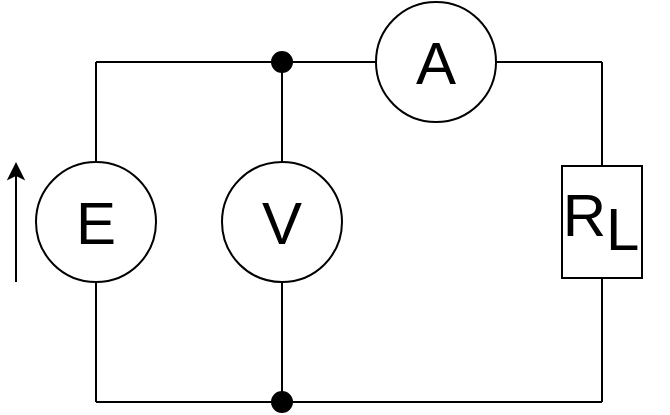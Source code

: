 <mxfile version="20.8.3" type="device"><diagram id="BxC-9DBweR2X27GjCyRl" name="Page-1"><mxGraphModel dx="545" dy="370" grid="1" gridSize="10" guides="1" tooltips="1" connect="1" arrows="1" fold="1" page="1" pageScale="1" pageWidth="827" pageHeight="1169" math="0" shadow="0"><root><mxCell id="0"/><mxCell id="1" parent="0"/><mxCell id="zLBGGNfvd89MkTKkB7O9-1" value="" style="ellipse;whiteSpace=wrap;html=1;aspect=fixed;" vertex="1" parent="1"><mxGeometry x="90" y="250" width="60" height="60" as="geometry"/></mxCell><mxCell id="zLBGGNfvd89MkTKkB7O9-2" value="E" style="text;html=1;strokeColor=none;fillColor=none;align=center;verticalAlign=middle;whiteSpace=wrap;rounded=0;fontSize=30;" vertex="1" parent="1"><mxGeometry x="90" y="265" width="60" height="30" as="geometry"/></mxCell><mxCell id="zLBGGNfvd89MkTKkB7O9-3" value="" style="endArrow=classic;html=1;rounded=0;fontSize=35;" edge="1" parent="1"><mxGeometry width="50" height="50" relative="1" as="geometry"><mxPoint x="80" y="310" as="sourcePoint"/><mxPoint x="80" y="250" as="targetPoint"/></mxGeometry></mxCell><mxCell id="zLBGGNfvd89MkTKkB7O9-4" value="" style="endArrow=none;html=1;rounded=0;fontSize=35;exitX=0.5;exitY=0;exitDx=0;exitDy=0;" edge="1" parent="1" source="zLBGGNfvd89MkTKkB7O9-1"><mxGeometry width="50" height="50" relative="1" as="geometry"><mxPoint x="390" y="360" as="sourcePoint"/><mxPoint x="120" y="200" as="targetPoint"/></mxGeometry></mxCell><mxCell id="zLBGGNfvd89MkTKkB7O9-5" value="" style="endArrow=none;html=1;rounded=0;fontSize=35;entryX=0.5;entryY=1;entryDx=0;entryDy=0;" edge="1" parent="1" target="zLBGGNfvd89MkTKkB7O9-1"><mxGeometry width="50" height="50" relative="1" as="geometry"><mxPoint x="120" y="370" as="sourcePoint"/><mxPoint x="440" y="310" as="targetPoint"/></mxGeometry></mxCell><mxCell id="zLBGGNfvd89MkTKkB7O9-6" value="" style="endArrow=none;html=1;rounded=0;fontSize=35;" edge="1" parent="1"><mxGeometry width="50" height="50" relative="1" as="geometry"><mxPoint x="210" y="200" as="sourcePoint"/><mxPoint x="120" y="200" as="targetPoint"/></mxGeometry></mxCell><mxCell id="zLBGGNfvd89MkTKkB7O9-7" value="" style="rounded=0;whiteSpace=wrap;html=1;fontSize=35;rotation=90;" vertex="1" parent="1"><mxGeometry x="345" y="260" width="56" height="40" as="geometry"/></mxCell><mxCell id="zLBGGNfvd89MkTKkB7O9-8" value="R&lt;sub style=&quot;font-size: 30px;&quot;&gt;L&lt;/sub&gt;" style="text;html=1;strokeColor=none;fillColor=none;align=center;verticalAlign=middle;whiteSpace=wrap;rounded=0;fontSize=30;spacingLeft=-7;" vertex="1" parent="1"><mxGeometry x="346" y="265" width="60" height="30" as="geometry"/></mxCell><mxCell id="zLBGGNfvd89MkTKkB7O9-9" value="" style="endArrow=none;html=1;rounded=0;fontSize=35;" edge="1" parent="1"><mxGeometry width="50" height="50" relative="1" as="geometry"><mxPoint x="213" y="370" as="sourcePoint"/><mxPoint x="120" y="370" as="targetPoint"/></mxGeometry></mxCell><mxCell id="zLBGGNfvd89MkTKkB7O9-12" value="" style="ellipse;whiteSpace=wrap;html=1;aspect=fixed;fontSize=30;" vertex="1" parent="1"><mxGeometry x="183" y="250" width="60" height="60" as="geometry"/></mxCell><mxCell id="zLBGGNfvd89MkTKkB7O9-13" value="V" style="text;html=1;strokeColor=none;fillColor=none;align=center;verticalAlign=middle;whiteSpace=wrap;rounded=0;fontSize=30;" vertex="1" parent="1"><mxGeometry x="183" y="265" width="60" height="30" as="geometry"/></mxCell><mxCell id="zLBGGNfvd89MkTKkB7O9-17" value="" style="endArrow=none;html=1;rounded=0;fontSize=30;" edge="1" parent="1"><mxGeometry width="50" height="50" relative="1" as="geometry"><mxPoint x="200" y="370" as="sourcePoint"/><mxPoint x="373" y="370" as="targetPoint"/></mxGeometry></mxCell><mxCell id="zLBGGNfvd89MkTKkB7O9-27" value="" style="ellipse;whiteSpace=wrap;html=1;aspect=fixed;fontSize=30;fillColor=#000000;" vertex="1" parent="1"><mxGeometry x="208" y="365" width="10" height="10" as="geometry"/></mxCell><mxCell id="zLBGGNfvd89MkTKkB7O9-28" value="" style="ellipse;whiteSpace=wrap;html=1;aspect=fixed;fontSize=30;fillColor=#000000;" vertex="1" parent="1"><mxGeometry x="208" y="195" width="10" height="10" as="geometry"/></mxCell><mxCell id="zLBGGNfvd89MkTKkB7O9-32" value="" style="ellipse;whiteSpace=wrap;html=1;aspect=fixed;strokeColor=#000000;fontSize=30;fillColor=#FFFFFF;" vertex="1" parent="1"><mxGeometry x="260" y="170" width="60" height="60" as="geometry"/></mxCell><mxCell id="zLBGGNfvd89MkTKkB7O9-33" value="A" style="text;html=1;strokeColor=none;fillColor=none;align=center;verticalAlign=middle;whiteSpace=wrap;rounded=0;fontSize=30;" vertex="1" parent="1"><mxGeometry x="260" y="185" width="60" height="30" as="geometry"/></mxCell><mxCell id="zLBGGNfvd89MkTKkB7O9-34" value="" style="endArrow=none;html=1;rounded=0;fontSize=30;entryX=0;entryY=0.5;entryDx=0;entryDy=0;exitX=0;exitY=0.5;exitDx=0;exitDy=0;" edge="1" parent="1" source="zLBGGNfvd89MkTKkB7O9-28" target="zLBGGNfvd89MkTKkB7O9-33"><mxGeometry width="50" height="50" relative="1" as="geometry"><mxPoint x="260" y="270" as="sourcePoint"/><mxPoint x="310" y="220" as="targetPoint"/></mxGeometry></mxCell><mxCell id="zLBGGNfvd89MkTKkB7O9-35" value="" style="endArrow=none;html=1;rounded=0;fontSize=30;entryX=1;entryY=0.5;entryDx=0;entryDy=0;" edge="1" parent="1" target="zLBGGNfvd89MkTKkB7O9-33"><mxGeometry width="50" height="50" relative="1" as="geometry"><mxPoint x="373" y="200" as="sourcePoint"/><mxPoint x="310" y="220" as="targetPoint"/></mxGeometry></mxCell><mxCell id="zLBGGNfvd89MkTKkB7O9-36" value="" style="endArrow=none;html=1;rounded=0;fontSize=30;entryX=0;entryY=0.5;entryDx=0;entryDy=0;" edge="1" parent="1" target="zLBGGNfvd89MkTKkB7O9-7"><mxGeometry width="50" height="50" relative="1" as="geometry"><mxPoint x="373" y="200" as="sourcePoint"/><mxPoint x="310" y="220" as="targetPoint"/></mxGeometry></mxCell><mxCell id="zLBGGNfvd89MkTKkB7O9-37" value="" style="endArrow=none;html=1;rounded=0;fontSize=30;entryX=1;entryY=0.5;entryDx=0;entryDy=0;" edge="1" parent="1" target="zLBGGNfvd89MkTKkB7O9-7"><mxGeometry width="50" height="50" relative="1" as="geometry"><mxPoint x="373" y="370" as="sourcePoint"/><mxPoint x="420" y="330" as="targetPoint"/></mxGeometry></mxCell><mxCell id="zLBGGNfvd89MkTKkB7O9-38" value="" style="endArrow=none;html=1;rounded=0;fontSize=30;entryX=0.5;entryY=0;entryDx=0;entryDy=0;exitX=0.5;exitY=1;exitDx=0;exitDy=0;" edge="1" parent="1" source="zLBGGNfvd89MkTKkB7O9-28" target="zLBGGNfvd89MkTKkB7O9-12"><mxGeometry width="50" height="50" relative="1" as="geometry"><mxPoint x="260" y="270" as="sourcePoint"/><mxPoint x="310" y="220" as="targetPoint"/></mxGeometry></mxCell><mxCell id="zLBGGNfvd89MkTKkB7O9-39" value="" style="endArrow=none;html=1;rounded=0;fontSize=30;entryX=0.5;entryY=1;entryDx=0;entryDy=0;exitX=0.5;exitY=0;exitDx=0;exitDy=0;" edge="1" parent="1" source="zLBGGNfvd89MkTKkB7O9-27" target="zLBGGNfvd89MkTKkB7O9-12"><mxGeometry width="50" height="50" relative="1" as="geometry"><mxPoint x="200" y="340" as="sourcePoint"/><mxPoint x="250" y="290" as="targetPoint"/></mxGeometry></mxCell></root></mxGraphModel></diagram></mxfile>